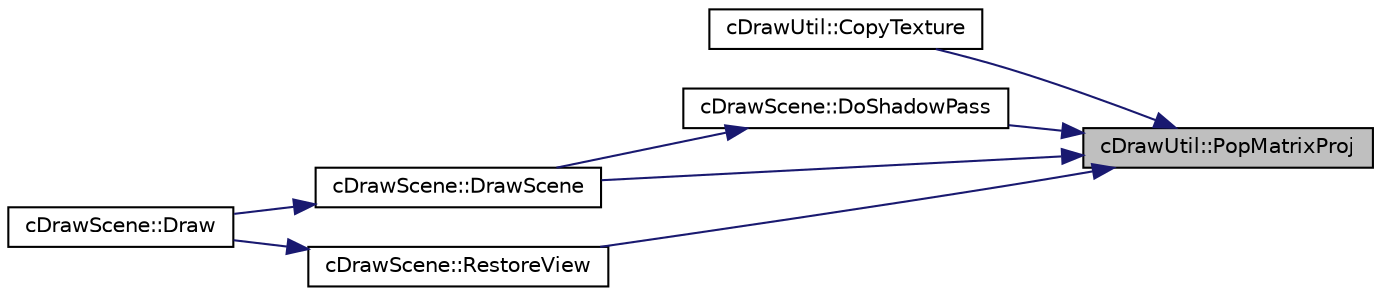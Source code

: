 digraph "cDrawUtil::PopMatrixProj"
{
 // LATEX_PDF_SIZE
  edge [fontname="Helvetica",fontsize="10",labelfontname="Helvetica",labelfontsize="10"];
  node [fontname="Helvetica",fontsize="10",shape=record];
  rankdir="RL";
  Node1 [label="cDrawUtil::PopMatrixProj",height=0.2,width=0.4,color="black", fillcolor="grey75", style="filled", fontcolor="black",tooltip=" "];
  Node1 -> Node2 [dir="back",color="midnightblue",fontsize="10",style="solid",fontname="Helvetica"];
  Node2 [label="cDrawUtil::CopyTexture",height=0.2,width=0.4,color="black", fillcolor="white", style="filled",URL="$classc_draw_util.html#a17a0dbb8ea4761cf7d480340eb64cac7",tooltip=" "];
  Node1 -> Node3 [dir="back",color="midnightblue",fontsize="10",style="solid",fontname="Helvetica"];
  Node3 [label="cDrawScene::DoShadowPass",height=0.2,width=0.4,color="black", fillcolor="white", style="filled",URL="$classc_draw_scene.html#a3b7548045c8dfc7fcd1a55a411f592d1",tooltip=" "];
  Node3 -> Node4 [dir="back",color="midnightblue",fontsize="10",style="solid",fontname="Helvetica"];
  Node4 [label="cDrawScene::DrawScene",height=0.2,width=0.4,color="black", fillcolor="white", style="filled",URL="$classc_draw_scene.html#ac2fea848f9552e4da69c7f50d8d866c8",tooltip=" "];
  Node4 -> Node5 [dir="back",color="midnightblue",fontsize="10",style="solid",fontname="Helvetica"];
  Node5 [label="cDrawScene::Draw",height=0.2,width=0.4,color="black", fillcolor="white", style="filled",URL="$classc_draw_scene.html#ac983b3e7cedfa1b97c98e9038080d9a9",tooltip=" "];
  Node1 -> Node4 [dir="back",color="midnightblue",fontsize="10",style="solid",fontname="Helvetica"];
  Node1 -> Node6 [dir="back",color="midnightblue",fontsize="10",style="solid",fontname="Helvetica"];
  Node6 [label="cDrawScene::RestoreView",height=0.2,width=0.4,color="black", fillcolor="white", style="filled",URL="$classc_draw_scene.html#aa563c54d4708d4ed6658284e816a7099",tooltip=" "];
  Node6 -> Node5 [dir="back",color="midnightblue",fontsize="10",style="solid",fontname="Helvetica"];
}

